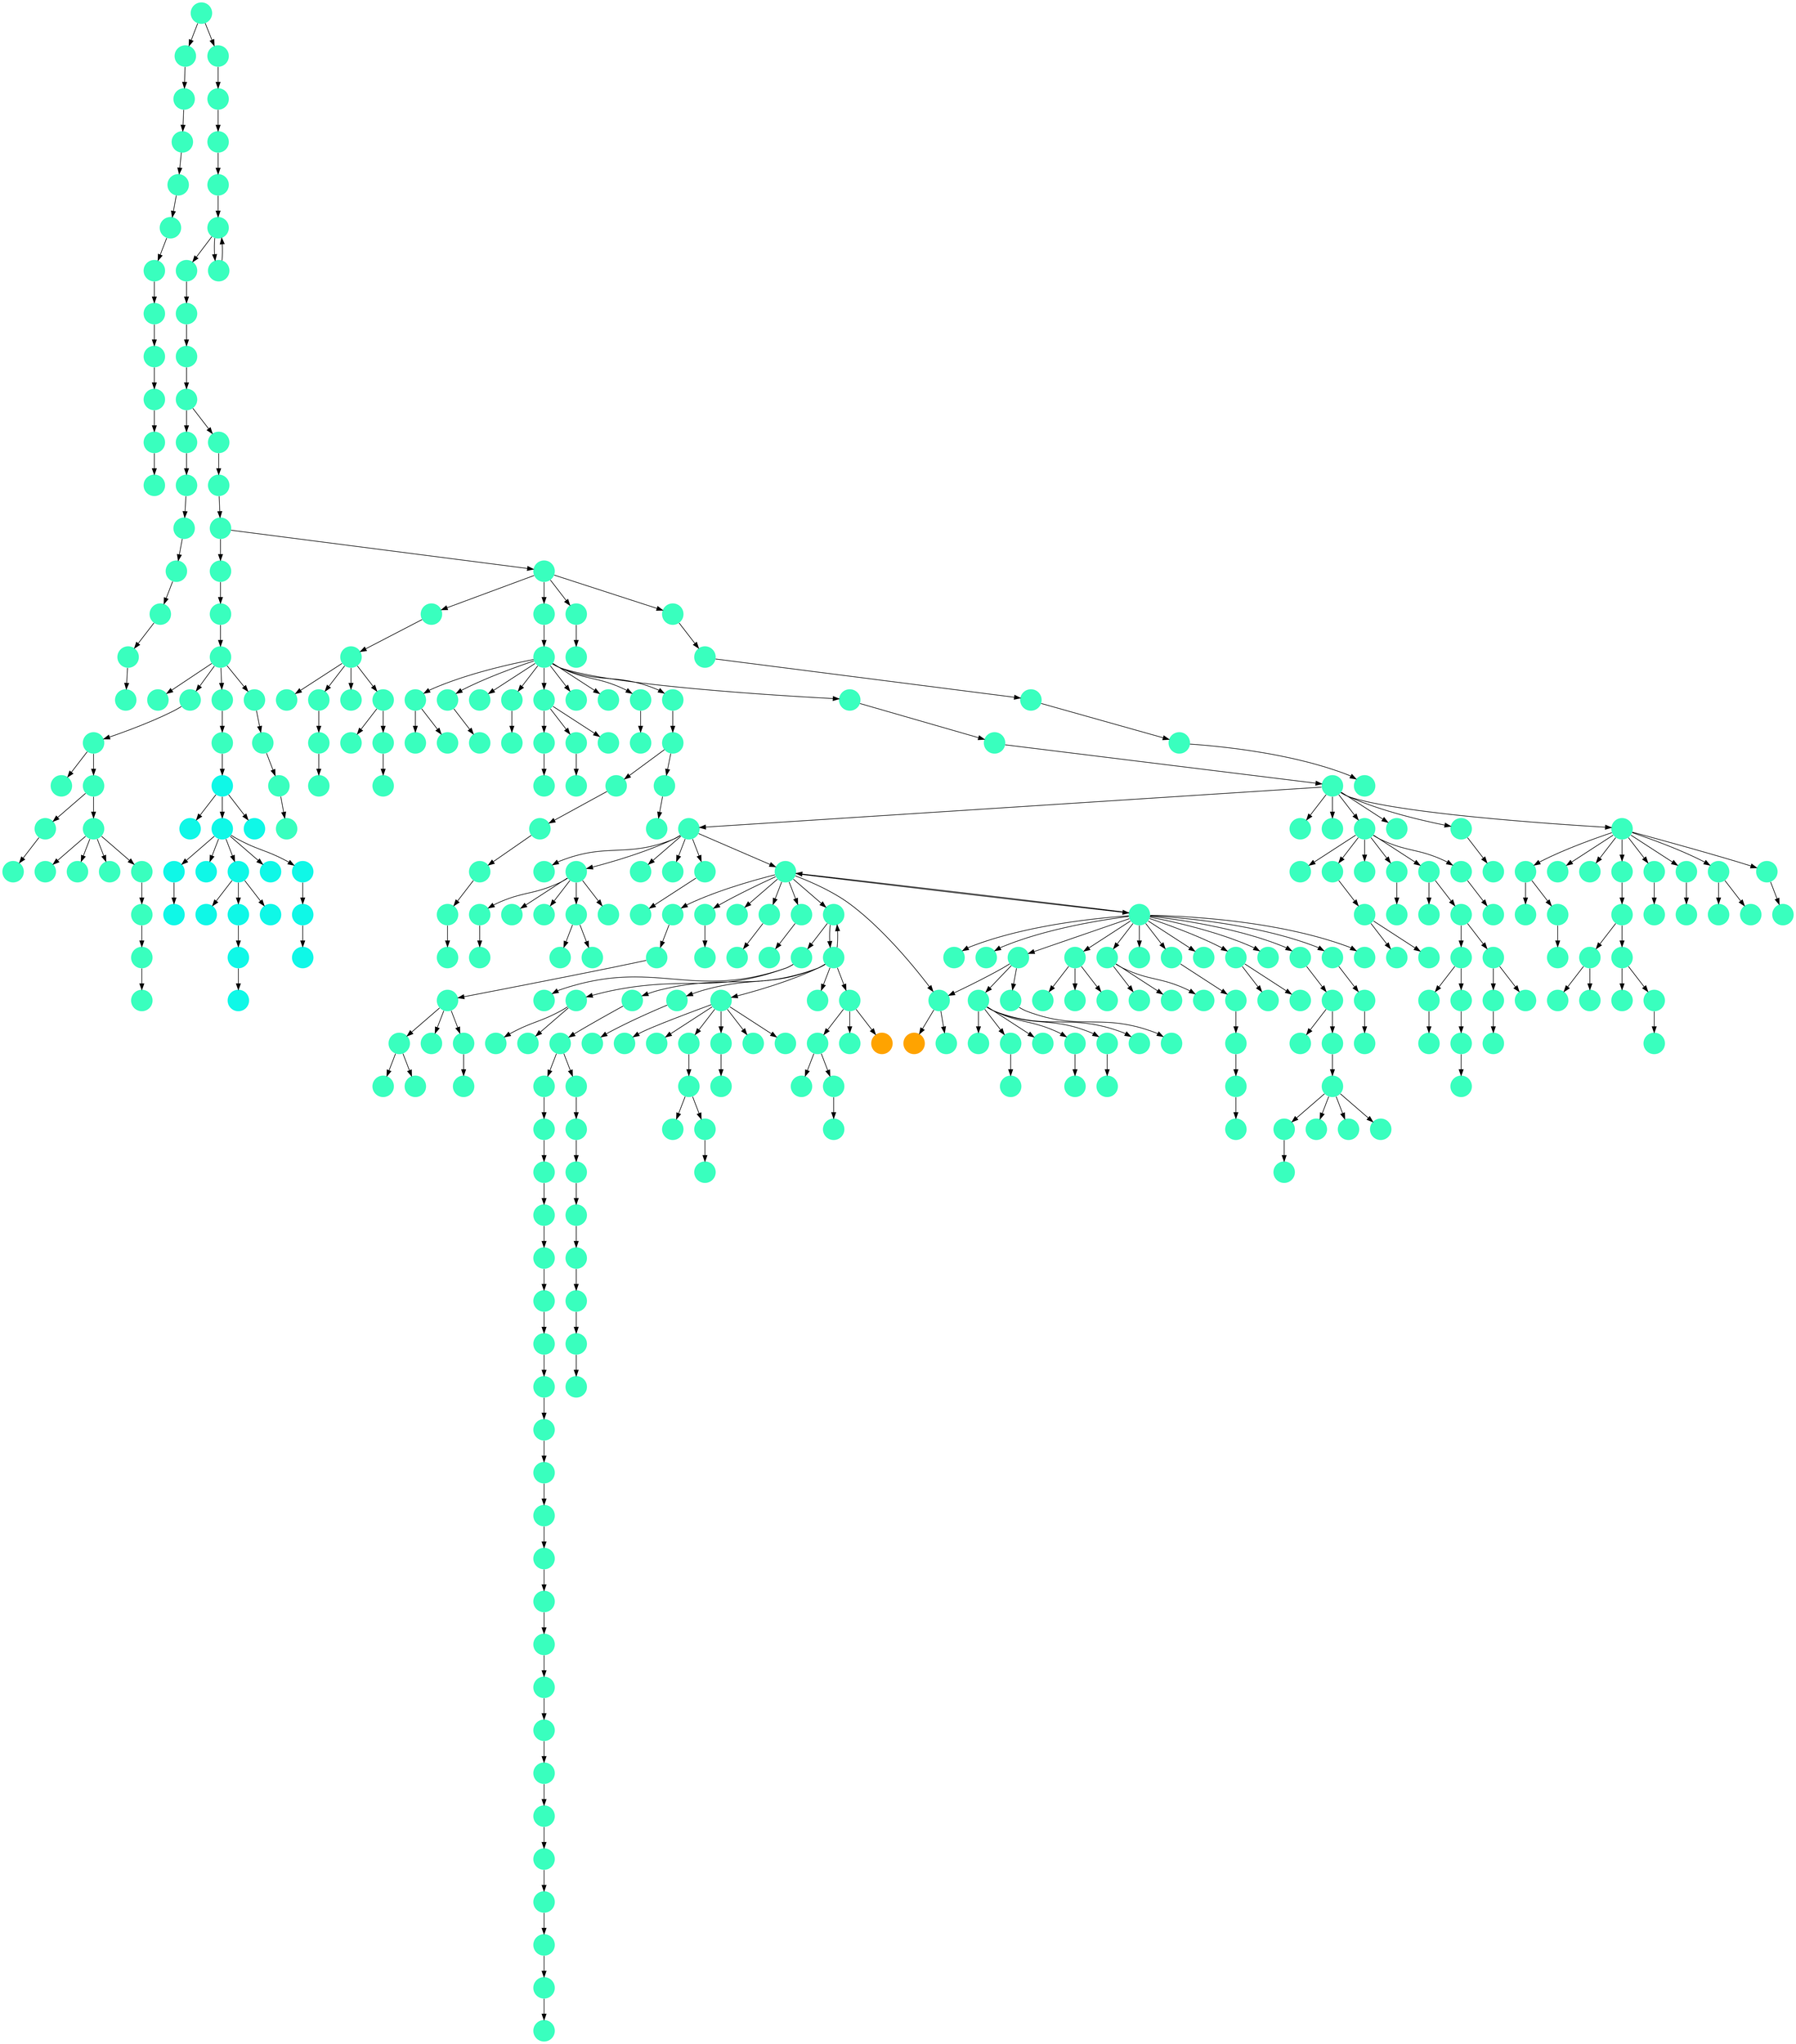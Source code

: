 digraph{
0 [tooltip = "K", penwidth = 0, style = filled, fillcolor = "#39ffbe", shape = circle, label = ""]
1 [tooltip = "K", penwidth = 0, style = filled, fillcolor = "#39ffbe", shape = circle, label = ""]
2 [tooltip = "K", penwidth = 0, style = filled, fillcolor = "#39ffbe", shape = circle, label = ""]
3 [tooltip = "K", penwidth = 0, style = filled, fillcolor = "#39ffbe", shape = circle, label = ""]
4 [tooltip = "K", penwidth = 0, style = filled, fillcolor = "#39ffbe", shape = circle, label = ""]
5 [tooltip = "K", penwidth = 0, style = filled, fillcolor = "#39ffbe", shape = circle, label = ""]
6 [tooltip = "K", penwidth = 0, style = filled, fillcolor = "#39ffbe", shape = circle, label = ""]
7 [tooltip = "K", penwidth = 0, style = filled, fillcolor = "#39ffbe", shape = circle, label = ""]
8 [tooltip = "K", penwidth = 0, style = filled, fillcolor = "#39ffbe", shape = circle, label = ""]
9 [tooltip = "K", penwidth = 0, style = filled, fillcolor = "#39ffbe", shape = circle, label = ""]
10 [tooltip = "K", penwidth = 0, style = filled, fillcolor = "#39ffbe", shape = circle, label = ""]
11 [tooltip = "K", penwidth = 0, style = filled, fillcolor = "#39ffbe", shape = circle, label = ""]
12 [tooltip = "K", penwidth = 0, style = filled, fillcolor = "#39ffbe", shape = circle, label = ""]
13 [tooltip = "K", penwidth = 0, style = filled, fillcolor = "#39ffbe", shape = circle, label = ""]
14 [tooltip = "K", penwidth = 0, style = filled, fillcolor = "#39ffbe", shape = circle, label = ""]
15 [tooltip = "K", penwidth = 0, style = filled, fillcolor = "#39ffbe", shape = circle, label = ""]
16 [tooltip = "K", penwidth = 0, style = filled, fillcolor = "#39ffbe", shape = circle, label = ""]
17 [tooltip = "K", penwidth = 0, style = filled, fillcolor = "#39ffbe", shape = circle, label = ""]
18 [tooltip = "K", penwidth = 0, style = filled, fillcolor = "#39ffbe", shape = circle, label = ""]
19 [tooltip = "K", penwidth = 0, style = filled, fillcolor = "#39ffbe", shape = circle, label = ""]
20 [tooltip = "K", penwidth = 0, style = filled, fillcolor = "#39ffbe", shape = circle, label = ""]
21 [tooltip = "K", penwidth = 0, style = filled, fillcolor = "#39ffbe", shape = circle, label = ""]
22 [tooltip = "K", penwidth = 0, style = filled, fillcolor = "#39ffbe", shape = circle, label = ""]
23 [tooltip = "K", penwidth = 0, style = filled, fillcolor = "#39ffbe", shape = circle, label = ""]
24 [tooltip = "K", penwidth = 0, style = filled, fillcolor = "#39ffbe", shape = circle, label = ""]
25 [tooltip = "K", penwidth = 0, style = filled, fillcolor = "#39ffbe", shape = circle, label = ""]
26 [tooltip = "K", penwidth = 0, style = filled, fillcolor = "#39ffbe", shape = circle, label = ""]
27 [tooltip = "K", penwidth = 0, style = filled, fillcolor = "#39ffbe", shape = circle, label = ""]
28 [tooltip = "K", penwidth = 0, style = filled, fillcolor = "#39ffbe", shape = circle, label = ""]
29 [tooltip = "K", penwidth = 0, style = filled, fillcolor = "#39ffbe", shape = circle, label = ""]
30 [tooltip = "K", penwidth = 0, style = filled, fillcolor = "#39ffbe", shape = circle, label = ""]
31 [tooltip = "K", penwidth = 0, style = filled, fillcolor = "#39ffbe", shape = circle, label = ""]
32 [tooltip = "K", penwidth = 0, style = filled, fillcolor = "#39ffbe", shape = circle, label = ""]
33 [tooltip = "K", penwidth = 0, style = filled, fillcolor = "#39ffbe", shape = circle, label = ""]
34 [tooltip = "K", penwidth = 0, style = filled, fillcolor = "#39ffbe", shape = circle, label = ""]
35 [tooltip = "K", penwidth = 0, style = filled, fillcolor = "#39ffbe", shape = circle, label = ""]
36 [tooltip = "K", penwidth = 0, style = filled, fillcolor = "#39ffbe", shape = circle, label = ""]
37 [tooltip = "K", penwidth = 0, style = filled, fillcolor = "#39ffbe", shape = circle, label = ""]
38 [tooltip = "K", penwidth = 0, style = filled, fillcolor = "#39ffbe", shape = circle, label = ""]
39 [tooltip = "K", penwidth = 0, style = filled, fillcolor = "#39ffbe", shape = circle, label = ""]
40 [tooltip = "K", penwidth = 0, style = filled, fillcolor = "#39ffbe", shape = circle, label = ""]
41 [tooltip = "K", penwidth = 0, style = filled, fillcolor = "#39ffbe", shape = circle, label = ""]
42 [tooltip = "K", penwidth = 0, style = filled, fillcolor = "#39ffbe", shape = circle, label = ""]
43 [tooltip = "K", penwidth = 0, style = filled, fillcolor = "#39ffbe", shape = circle, label = ""]
44 [tooltip = "K", penwidth = 0, style = filled, fillcolor = "#39ffbe", shape = circle, label = ""]
45 [tooltip = "K", penwidth = 0, style = filled, fillcolor = "#39ffbe", shape = circle, label = ""]
46 [tooltip = "K", penwidth = 0, style = filled, fillcolor = "#39ffbe", shape = circle, label = ""]
47 [tooltip = "K", penwidth = 0, style = filled, fillcolor = "#39ffbe", shape = circle, label = ""]
48 [tooltip = "K", penwidth = 0, style = filled, fillcolor = "#39ffbe", shape = circle, label = ""]
49 [tooltip = "K", penwidth = 0, style = filled, fillcolor = "#39ffbe", shape = circle, label = ""]
50 [tooltip = "K", penwidth = 0, style = filled, fillcolor = "#39ffbe", shape = circle, label = ""]
51 [tooltip = "K", penwidth = 0, style = filled, fillcolor = "#39ffbe", shape = circle, label = ""]
52 [tooltip = "K", penwidth = 0, style = filled, fillcolor = "#39ffbe", shape = circle, label = ""]
53 [tooltip = "K", penwidth = 0, style = filled, fillcolor = "#39ffbe", shape = circle, label = ""]
54 [tooltip = "K", penwidth = 0, style = filled, fillcolor = "#39ffbe", shape = circle, label = ""]
55 [tooltip = "K", penwidth = 0, style = filled, fillcolor = "#39ffbe", shape = circle, label = ""]
56 [tooltip = "K", penwidth = 0, style = filled, fillcolor = "#39ffbe", shape = circle, label = ""]
57 [tooltip = "K", penwidth = 0, style = filled, fillcolor = "#39ffbe", shape = circle, label = ""]
58 [tooltip = "K", penwidth = 0, style = filled, fillcolor = "#39ffbe", shape = circle, label = ""]
59 [tooltip = "K", penwidth = 0, style = filled, fillcolor = "#39ffbe", shape = circle, label = ""]
60 [tooltip = "K", penwidth = 0, style = filled, fillcolor = "#39ffbe", shape = circle, label = ""]
61 [tooltip = "K", penwidth = 0, style = filled, fillcolor = "#39ffbe", shape = circle, label = ""]
62 [tooltip = "K", penwidth = 0, style = filled, fillcolor = "#39ffbe", shape = circle, label = ""]
63 [tooltip = "K", penwidth = 0, style = filled, fillcolor = "#39ffbe", shape = circle, label = ""]
64 [tooltip = "K", penwidth = 0, style = filled, fillcolor = "#39ffbe", shape = circle, label = ""]
65 [tooltip = "K", penwidth = 0, style = filled, fillcolor = "#39ffbe", shape = circle, label = ""]
66 [tooltip = "K", penwidth = 0, style = filled, fillcolor = "#39ffbe", shape = circle, label = ""]
67 [tooltip = "K", penwidth = 0, style = filled, fillcolor = "#39ffbe", shape = circle, label = ""]
68 [tooltip = "K", penwidth = 0, style = filled, fillcolor = "#39ffbe", shape = circle, label = ""]
69 [tooltip = "K", penwidth = 0, style = filled, fillcolor = "#39ffbe", shape = circle, label = ""]
70 [tooltip = "K", penwidth = 0, style = filled, fillcolor = "#39ffbe", shape = circle, label = ""]
71 [tooltip = "K", penwidth = 0, style = filled, fillcolor = "#39ffbe", shape = circle, label = ""]
72 [tooltip = "K", penwidth = 0, style = filled, fillcolor = "#39ffbe", shape = circle, label = ""]
73 [tooltip = "K", penwidth = 0, style = filled, fillcolor = "#39ffbe", shape = circle, label = ""]
74 [tooltip = "K", penwidth = 0, style = filled, fillcolor = "#39ffbe", shape = circle, label = ""]
75 [tooltip = "K", penwidth = 0, style = filled, fillcolor = "#39ffbe", shape = circle, label = ""]
76 [tooltip = "K", penwidth = 0, style = filled, fillcolor = "#39ffbe", shape = circle, label = ""]
77 [tooltip = "K", penwidth = 0, style = filled, fillcolor = "#39ffbe", shape = circle, label = ""]
78 [tooltip = "K", penwidth = 0, style = filled, fillcolor = "#39ffbe", shape = circle, label = ""]
79 [tooltip = "K", penwidth = 0, style = filled, fillcolor = "#39ffbe", shape = circle, label = ""]
80 [tooltip = "I", penwidth = 0, style = filled, fillcolor = "#0ff8e7", shape = circle, label = ""]
81 [tooltip = "I", penwidth = 0, style = filled, fillcolor = "#0ff8e7", shape = circle, label = ""]
82 [tooltip = "K", penwidth = 0, style = filled, fillcolor = "#39ffbe", shape = circle, label = ""]
83 [tooltip = "I", penwidth = 0, style = filled, fillcolor = "#0ff8e7", shape = circle, label = ""]
84 [tooltip = "K", penwidth = 0, style = filled, fillcolor = "#39ffbe", shape = circle, label = ""]
85 [tooltip = "I", penwidth = 0, style = filled, fillcolor = "#0ff8e7", shape = circle, label = ""]
86 [tooltip = "I", penwidth = 0, style = filled, fillcolor = "#0ff8e7", shape = circle, label = ""]
87 [tooltip = "K", penwidth = 0, style = filled, fillcolor = "#39ffbe", shape = circle, label = ""]
88 [tooltip = "K", penwidth = 0, style = filled, fillcolor = "#39ffbe", shape = circle, label = ""]
89 [tooltip = "I", penwidth = 0, style = filled, fillcolor = "#0ff8e7", shape = circle, label = ""]
90 [tooltip = "I", penwidth = 0, style = filled, fillcolor = "#0ff8e7", shape = circle, label = ""]
91 [tooltip = "K", penwidth = 0, style = filled, fillcolor = "#39ffbe", shape = circle, label = ""]
92 [tooltip = "I", penwidth = 0, style = filled, fillcolor = "#0ff8e7", shape = circle, label = ""]
93 [tooltip = "K", penwidth = 0, style = filled, fillcolor = "#39ffbe", shape = circle, label = ""]
94 [tooltip = "I", penwidth = 0, style = filled, fillcolor = "#0ff8e7", shape = circle, label = ""]
95 [tooltip = "I", penwidth = 0, style = filled, fillcolor = "#0ff8e7", shape = circle, label = ""]
96 [tooltip = "I", penwidth = 0, style = filled, fillcolor = "#0ff8e7", shape = circle, label = ""]
97 [tooltip = "I", penwidth = 0, style = filled, fillcolor = "#0ff8e7", shape = circle, label = ""]
98 [tooltip = "K", penwidth = 0, style = filled, fillcolor = "#39ffbe", shape = circle, label = ""]
99 [tooltip = "I", penwidth = 0, style = filled, fillcolor = "#0ff8e7", shape = circle, label = ""]
100 [tooltip = "I", penwidth = 0, style = filled, fillcolor = "#0ff8e7", shape = circle, label = ""]
101 [tooltip = "I", penwidth = 0, style = filled, fillcolor = "#0ff8e7", shape = circle, label = ""]
102 [tooltip = "K", penwidth = 0, style = filled, fillcolor = "#39ffbe", shape = circle, label = ""]
103 [tooltip = "I", penwidth = 0, style = filled, fillcolor = "#0ff8e7", shape = circle, label = ""]
104 [tooltip = "I", penwidth = 0, style = filled, fillcolor = "#0ff8e7", shape = circle, label = ""]
105 [tooltip = "K", penwidth = 0, style = filled, fillcolor = "#39ffbe", shape = circle, label = ""]
106 [tooltip = "K", penwidth = 0, style = filled, fillcolor = "#39ffbe", shape = circle, label = ""]
107 [tooltip = "K", penwidth = 0, style = filled, fillcolor = "#39ffbe", shape = circle, label = ""]
108 [tooltip = "K", penwidth = 0, style = filled, fillcolor = "#39ffbe", shape = circle, label = ""]
109 [tooltip = "K", penwidth = 0, style = filled, fillcolor = "#39ffbe", shape = circle, label = ""]
110 [tooltip = "K", penwidth = 0, style = filled, fillcolor = "#39ffbe", shape = circle, label = ""]
111 [tooltip = "K", penwidth = 0, style = filled, fillcolor = "#39ffbe", shape = circle, label = ""]
112 [tooltip = "K", penwidth = 0, style = filled, fillcolor = "#39ffbe", shape = circle, label = ""]
113 [tooltip = "K", penwidth = 0, style = filled, fillcolor = "#39ffbe", shape = circle, label = ""]
114 [tooltip = "K", penwidth = 0, style = filled, fillcolor = "#39ffbe", shape = circle, label = ""]
115 [tooltip = "K", penwidth = 0, style = filled, fillcolor = "#39ffbe", shape = circle, label = ""]
116 [tooltip = "K", penwidth = 0, style = filled, fillcolor = "#39ffbe", shape = circle, label = ""]
117 [tooltip = "K", penwidth = 0, style = filled, fillcolor = "#39ffbe", shape = circle, label = ""]
118 [tooltip = "K", penwidth = 0, style = filled, fillcolor = "#39ffbe", shape = circle, label = ""]
119 [tooltip = "K", penwidth = 0, style = filled, fillcolor = "#39ffbe", shape = circle, label = ""]
120 [tooltip = "K", penwidth = 0, style = filled, fillcolor = "#39ffbe", shape = circle, label = ""]
121 [tooltip = "K", penwidth = 0, style = filled, fillcolor = "#39ffbe", shape = circle, label = ""]
122 [tooltip = "K", penwidth = 0, style = filled, fillcolor = "#39ffbe", shape = circle, label = ""]
123 [tooltip = "K", penwidth = 0, style = filled, fillcolor = "#39ffbe", shape = circle, label = ""]
124 [tooltip = "K", penwidth = 0, style = filled, fillcolor = "#39ffbe", shape = circle, label = ""]
125 [tooltip = "K", penwidth = 0, style = filled, fillcolor = "#39ffbe", shape = circle, label = ""]
126 [tooltip = "K", penwidth = 0, style = filled, fillcolor = "#39ffbe", shape = circle, label = ""]
127 [tooltip = "K", penwidth = 0, style = filled, fillcolor = "#39ffbe", shape = circle, label = ""]
128 [tooltip = "K", penwidth = 0, style = filled, fillcolor = "#39ffbe", shape = circle, label = ""]
129 [tooltip = "K", penwidth = 0, style = filled, fillcolor = "#39ffbe", shape = circle, label = ""]
130 [tooltip = "K", penwidth = 0, style = filled, fillcolor = "#39ffbe", shape = circle, label = ""]
131 [tooltip = "K", penwidth = 0, style = filled, fillcolor = "#39ffbe", shape = circle, label = ""]
132 [tooltip = "K", penwidth = 0, style = filled, fillcolor = "#39ffbe", shape = circle, label = ""]
133 [tooltip = "K", penwidth = 0, style = filled, fillcolor = "#39ffbe", shape = circle, label = ""]
134 [tooltip = "K", penwidth = 0, style = filled, fillcolor = "#39ffbe", shape = circle, label = ""]
135 [tooltip = "K", penwidth = 0, style = filled, fillcolor = "#39ffbe", shape = circle, label = ""]
136 [tooltip = "K", penwidth = 0, style = filled, fillcolor = "#39ffbe", shape = circle, label = ""]
137 [tooltip = "K", penwidth = 0, style = filled, fillcolor = "#39ffbe", shape = circle, label = ""]
138 [tooltip = "K", penwidth = 0, style = filled, fillcolor = "#39ffbe", shape = circle, label = ""]
139 [tooltip = "K", penwidth = 0, style = filled, fillcolor = "#39ffbe", shape = circle, label = ""]
140 [tooltip = "K", penwidth = 0, style = filled, fillcolor = "#39ffbe", shape = circle, label = ""]
141 [tooltip = "K", penwidth = 0, style = filled, fillcolor = "#39ffbe", shape = circle, label = ""]
142 [tooltip = "K", penwidth = 0, style = filled, fillcolor = "#39ffbe", shape = circle, label = ""]
143 [tooltip = "K", penwidth = 0, style = filled, fillcolor = "#39ffbe", shape = circle, label = ""]
144 [tooltip = "K", penwidth = 0, style = filled, fillcolor = "#39ffbe", shape = circle, label = ""]
145 [tooltip = "K", penwidth = 0, style = filled, fillcolor = "#39ffbe", shape = circle, label = ""]
146 [tooltip = "K", penwidth = 0, style = filled, fillcolor = "#39ffbe", shape = circle, label = ""]
147 [tooltip = "K", penwidth = 0, style = filled, fillcolor = "#39ffbe", shape = circle, label = ""]
148 [tooltip = "K", penwidth = 0, style = filled, fillcolor = "#39ffbe", shape = circle, label = ""]
149 [tooltip = "K", penwidth = 0, style = filled, fillcolor = "#39ffbe", shape = circle, label = ""]
150 [tooltip = "K", penwidth = 0, style = filled, fillcolor = "#39ffbe", shape = circle, label = ""]
151 [tooltip = "K", penwidth = 0, style = filled, fillcolor = "#39ffbe", shape = circle, label = ""]
152 [tooltip = "K", penwidth = 0, style = filled, fillcolor = "#39ffbe", shape = circle, label = ""]
153 [tooltip = "K", penwidth = 0, style = filled, fillcolor = "#39ffbe", shape = circle, label = ""]
154 [tooltip = "K", penwidth = 0, style = filled, fillcolor = "#39ffbe", shape = circle, label = ""]
155 [tooltip = "K", penwidth = 0, style = filled, fillcolor = "#39ffbe", shape = circle, label = ""]
156 [tooltip = "K", penwidth = 0, style = filled, fillcolor = "#39ffbe", shape = circle, label = ""]
157 [tooltip = "K", penwidth = 0, style = filled, fillcolor = "#39ffbe", shape = circle, label = ""]
158 [tooltip = "K", penwidth = 0, style = filled, fillcolor = "#39ffbe", shape = circle, label = ""]
159 [tooltip = "K", penwidth = 0, style = filled, fillcolor = "#39ffbe", shape = circle, label = ""]
160 [tooltip = "K", penwidth = 0, style = filled, fillcolor = "#39ffbe", shape = circle, label = ""]
161 [tooltip = "K", penwidth = 0, style = filled, fillcolor = "#39ffbe", shape = circle, label = ""]
162 [tooltip = "K", penwidth = 0, style = filled, fillcolor = "#39ffbe", shape = circle, label = ""]
163 [tooltip = "K", penwidth = 0, style = filled, fillcolor = "#39ffbe", shape = circle, label = ""]
164 [tooltip = "K", penwidth = 0, style = filled, fillcolor = "#39ffbe", shape = circle, label = ""]
165 [tooltip = "K", penwidth = 0, style = filled, fillcolor = "#39ffbe", shape = circle, label = ""]
166 [tooltip = "K", penwidth = 0, style = filled, fillcolor = "#39ffbe", shape = circle, label = ""]
167 [tooltip = "K", penwidth = 0, style = filled, fillcolor = "#39ffbe", shape = circle, label = ""]
168 [tooltip = "K", penwidth = 0, style = filled, fillcolor = "#39ffbe", shape = circle, label = ""]
169 [tooltip = "K", penwidth = 0, style = filled, fillcolor = "#39ffbe", shape = circle, label = ""]
170 [tooltip = "K", penwidth = 0, style = filled, fillcolor = "#39ffbe", shape = circle, label = ""]
171 [tooltip = "K", penwidth = 0, style = filled, fillcolor = "#39ffbe", shape = circle, label = ""]
172 [tooltip = "K", penwidth = 0, style = filled, fillcolor = "#39ffbe", shape = circle, label = ""]
173 [tooltip = "K", penwidth = 0, style = filled, fillcolor = "#39ffbe", shape = circle, label = ""]
174 [tooltip = "K", penwidth = 0, style = filled, fillcolor = "#39ffbe", shape = circle, label = ""]
175 [tooltip = "K", penwidth = 0, style = filled, fillcolor = "#39ffbe", shape = circle, label = ""]
176 [tooltip = "K", penwidth = 0, style = filled, fillcolor = "#39ffbe", shape = circle, label = ""]
177 [tooltip = "K", penwidth = 0, style = filled, fillcolor = "#39ffbe", shape = circle, label = ""]
178 [tooltip = "K", penwidth = 0, style = filled, fillcolor = "#39ffbe", shape = circle, label = ""]
179 [tooltip = "K", penwidth = 0, style = filled, fillcolor = "#39ffbe", shape = circle, label = ""]
180 [tooltip = "K", penwidth = 0, style = filled, fillcolor = "#39ffbe", shape = circle, label = ""]
181 [tooltip = "K", penwidth = 0, style = filled, fillcolor = "#39ffbe", shape = circle, label = ""]
182 [tooltip = "K", penwidth = 0, style = filled, fillcolor = "#39ffbe", shape = circle, label = ""]
183 [tooltip = "K", penwidth = 0, style = filled, fillcolor = "#39ffbe", shape = circle, label = ""]
184 [tooltip = "K", penwidth = 0, style = filled, fillcolor = "#39ffbe", shape = circle, label = ""]
185 [tooltip = "K", penwidth = 0, style = filled, fillcolor = "#39ffbe", shape = circle, label = ""]
186 [tooltip = "K", penwidth = 0, style = filled, fillcolor = "#39ffbe", shape = circle, label = ""]
187 [tooltip = "K", penwidth = 0, style = filled, fillcolor = "#39ffbe", shape = circle, label = ""]
188 [tooltip = "K", penwidth = 0, style = filled, fillcolor = "#39ffbe", shape = circle, label = ""]
189 [tooltip = "K", penwidth = 0, style = filled, fillcolor = "#39ffbe", shape = circle, label = ""]
190 [tooltip = "K", penwidth = 0, style = filled, fillcolor = "#39ffbe", shape = circle, label = ""]
191 [tooltip = "K", penwidth = 0, style = filled, fillcolor = "#39ffbe", shape = circle, label = ""]
192 [tooltip = "K", penwidth = 0, style = filled, fillcolor = "#39ffbe", shape = circle, label = ""]
193 [tooltip = "K", penwidth = 0, style = filled, fillcolor = "#39ffbe", shape = circle, label = ""]
194 [tooltip = "K", penwidth = 0, style = filled, fillcolor = "#39ffbe", shape = circle, label = ""]
195 [tooltip = "K", penwidth = 0, style = filled, fillcolor = "#39ffbe", shape = circle, label = ""]
196 [tooltip = "K", penwidth = 0, style = filled, fillcolor = "#39ffbe", shape = circle, label = ""]
197 [tooltip = "K", penwidth = 0, style = filled, fillcolor = "#39ffbe", shape = circle, label = ""]
198 [tooltip = "K", penwidth = 0, style = filled, fillcolor = "#39ffbe", shape = circle, label = ""]
199 [tooltip = "K", penwidth = 0, style = filled, fillcolor = "#39ffbe", shape = circle, label = ""]
200 [tooltip = "K", penwidth = 0, style = filled, fillcolor = "#39ffbe", shape = circle, label = ""]
201 [tooltip = "K", penwidth = 0, style = filled, fillcolor = "#39ffbe", shape = circle, label = ""]
202 [tooltip = "R", penwidth = 0, style = filled, fillcolor = "#ffa300", shape = circle, label = ""]
203 [tooltip = "K", penwidth = 0, style = filled, fillcolor = "#39ffbe", shape = circle, label = ""]
204 [tooltip = "K", penwidth = 0, style = filled, fillcolor = "#39ffbe", shape = circle, label = ""]
205 [tooltip = "K", penwidth = 0, style = filled, fillcolor = "#39ffbe", shape = circle, label = ""]
206 [tooltip = "K", penwidth = 0, style = filled, fillcolor = "#39ffbe", shape = circle, label = ""]
207 [tooltip = "K", penwidth = 0, style = filled, fillcolor = "#39ffbe", shape = circle, label = ""]
208 [tooltip = "K", penwidth = 0, style = filled, fillcolor = "#39ffbe", shape = circle, label = ""]
209 [tooltip = "K", penwidth = 0, style = filled, fillcolor = "#39ffbe", shape = circle, label = ""]
210 [tooltip = "K", penwidth = 0, style = filled, fillcolor = "#39ffbe", shape = circle, label = ""]
211 [tooltip = "K", penwidth = 0, style = filled, fillcolor = "#39ffbe", shape = circle, label = ""]
212 [tooltip = "K", penwidth = 0, style = filled, fillcolor = "#39ffbe", shape = circle, label = ""]
213 [tooltip = "K", penwidth = 0, style = filled, fillcolor = "#39ffbe", shape = circle, label = ""]
214 [tooltip = "K", penwidth = 0, style = filled, fillcolor = "#39ffbe", shape = circle, label = ""]
215 [tooltip = "K", penwidth = 0, style = filled, fillcolor = "#39ffbe", shape = circle, label = ""]
216 [tooltip = "K", penwidth = 0, style = filled, fillcolor = "#39ffbe", shape = circle, label = ""]
217 [tooltip = "K", penwidth = 0, style = filled, fillcolor = "#39ffbe", shape = circle, label = ""]
218 [tooltip = "K", penwidth = 0, style = filled, fillcolor = "#39ffbe", shape = circle, label = ""]
219 [tooltip = "K", penwidth = 0, style = filled, fillcolor = "#39ffbe", shape = circle, label = ""]
220 [tooltip = "K", penwidth = 0, style = filled, fillcolor = "#39ffbe", shape = circle, label = ""]
221 [tooltip = "K", penwidth = 0, style = filled, fillcolor = "#39ffbe", shape = circle, label = ""]
222 [tooltip = "K", penwidth = 0, style = filled, fillcolor = "#39ffbe", shape = circle, label = ""]
223 [tooltip = "K", penwidth = 0, style = filled, fillcolor = "#39ffbe", shape = circle, label = ""]
224 [tooltip = "K", penwidth = 0, style = filled, fillcolor = "#39ffbe", shape = circle, label = ""]
225 [tooltip = "K", penwidth = 0, style = filled, fillcolor = "#39ffbe", shape = circle, label = ""]
226 [tooltip = "K", penwidth = 0, style = filled, fillcolor = "#39ffbe", shape = circle, label = ""]
227 [tooltip = "K", penwidth = 0, style = filled, fillcolor = "#39ffbe", shape = circle, label = ""]
228 [tooltip = "K", penwidth = 0, style = filled, fillcolor = "#39ffbe", shape = circle, label = ""]
229 [tooltip = "K", penwidth = 0, style = filled, fillcolor = "#39ffbe", shape = circle, label = ""]
230 [tooltip = "K", penwidth = 0, style = filled, fillcolor = "#39ffbe", shape = circle, label = ""]
231 [tooltip = "K", penwidth = 0, style = filled, fillcolor = "#39ffbe", shape = circle, label = ""]
232 [tooltip = "K", penwidth = 0, style = filled, fillcolor = "#39ffbe", shape = circle, label = ""]
233 [tooltip = "K", penwidth = 0, style = filled, fillcolor = "#39ffbe", shape = circle, label = ""]
234 [tooltip = "R", penwidth = 0, style = filled, fillcolor = "#ffa300", shape = circle, label = ""]
235 [tooltip = "K", penwidth = 0, style = filled, fillcolor = "#39ffbe", shape = circle, label = ""]
236 [tooltip = "K", penwidth = 0, style = filled, fillcolor = "#39ffbe", shape = circle, label = ""]
237 [tooltip = "K", penwidth = 0, style = filled, fillcolor = "#39ffbe", shape = circle, label = ""]
238 [tooltip = "K", penwidth = 0, style = filled, fillcolor = "#39ffbe", shape = circle, label = ""]
239 [tooltip = "K", penwidth = 0, style = filled, fillcolor = "#39ffbe", shape = circle, label = ""]
240 [tooltip = "K", penwidth = 0, style = filled, fillcolor = "#39ffbe", shape = circle, label = ""]
241 [tooltip = "K", penwidth = 0, style = filled, fillcolor = "#39ffbe", shape = circle, label = ""]
242 [tooltip = "K", penwidth = 0, style = filled, fillcolor = "#39ffbe", shape = circle, label = ""]
243 [tooltip = "K", penwidth = 0, style = filled, fillcolor = "#39ffbe", shape = circle, label = ""]
244 [tooltip = "K", penwidth = 0, style = filled, fillcolor = "#39ffbe", shape = circle, label = ""]
245 [tooltip = "K", penwidth = 0, style = filled, fillcolor = "#39ffbe", shape = circle, label = ""]
246 [tooltip = "K", penwidth = 0, style = filled, fillcolor = "#39ffbe", shape = circle, label = ""]
247 [tooltip = "K", penwidth = 0, style = filled, fillcolor = "#39ffbe", shape = circle, label = ""]
248 [tooltip = "K", penwidth = 0, style = filled, fillcolor = "#39ffbe", shape = circle, label = ""]
249 [tooltip = "K", penwidth = 0, style = filled, fillcolor = "#39ffbe", shape = circle, label = ""]
250 [tooltip = "K", penwidth = 0, style = filled, fillcolor = "#39ffbe", shape = circle, label = ""]
251 [tooltip = "K", penwidth = 0, style = filled, fillcolor = "#39ffbe", shape = circle, label = ""]
252 [tooltip = "K", penwidth = 0, style = filled, fillcolor = "#39ffbe", shape = circle, label = ""]
253 [tooltip = "K", penwidth = 0, style = filled, fillcolor = "#39ffbe", shape = circle, label = ""]
254 [tooltip = "K", penwidth = 0, style = filled, fillcolor = "#39ffbe", shape = circle, label = ""]
255 [tooltip = "K", penwidth = 0, style = filled, fillcolor = "#39ffbe", shape = circle, label = ""]
256 [tooltip = "K", penwidth = 0, style = filled, fillcolor = "#39ffbe", shape = circle, label = ""]
257 [tooltip = "K", penwidth = 0, style = filled, fillcolor = "#39ffbe", shape = circle, label = ""]
258 [tooltip = "K", penwidth = 0, style = filled, fillcolor = "#39ffbe", shape = circle, label = ""]
259 [tooltip = "K", penwidth = 0, style = filled, fillcolor = "#39ffbe", shape = circle, label = ""]
260 [tooltip = "K", penwidth = 0, style = filled, fillcolor = "#39ffbe", shape = circle, label = ""]
261 [tooltip = "K", penwidth = 0, style = filled, fillcolor = "#39ffbe", shape = circle, label = ""]
262 [tooltip = "K", penwidth = 0, style = filled, fillcolor = "#39ffbe", shape = circle, label = ""]
263 [tooltip = "K", penwidth = 0, style = filled, fillcolor = "#39ffbe", shape = circle, label = ""]
264 [tooltip = "K", penwidth = 0, style = filled, fillcolor = "#39ffbe", shape = circle, label = ""]
265 [tooltip = "K", penwidth = 0, style = filled, fillcolor = "#39ffbe", shape = circle, label = ""]
266 [tooltip = "K", penwidth = 0, style = filled, fillcolor = "#39ffbe", shape = circle, label = ""]
267 [tooltip = "K", penwidth = 0, style = filled, fillcolor = "#39ffbe", shape = circle, label = ""]
268 [tooltip = "K", penwidth = 0, style = filled, fillcolor = "#39ffbe", shape = circle, label = ""]
269 [tooltip = "K", penwidth = 0, style = filled, fillcolor = "#39ffbe", shape = circle, label = ""]
270 [tooltip = "K", penwidth = 0, style = filled, fillcolor = "#39ffbe", shape = circle, label = ""]
271 [tooltip = "K", penwidth = 0, style = filled, fillcolor = "#39ffbe", shape = circle, label = ""]
272 [tooltip = "K", penwidth = 0, style = filled, fillcolor = "#39ffbe", shape = circle, label = ""]
273 [tooltip = "K", penwidth = 0, style = filled, fillcolor = "#39ffbe", shape = circle, label = ""]
274 [tooltip = "K", penwidth = 0, style = filled, fillcolor = "#39ffbe", shape = circle, label = ""]
275 [tooltip = "K", penwidth = 0, style = filled, fillcolor = "#39ffbe", shape = circle, label = ""]
276 [tooltip = "K", penwidth = 0, style = filled, fillcolor = "#39ffbe", shape = circle, label = ""]
277 [tooltip = "K", penwidth = 0, style = filled, fillcolor = "#39ffbe", shape = circle, label = ""]
278 [tooltip = "K", penwidth = 0, style = filled, fillcolor = "#39ffbe", shape = circle, label = ""]
279 [tooltip = "K", penwidth = 0, style = filled, fillcolor = "#39ffbe", shape = circle, label = ""]
280 [tooltip = "K", penwidth = 0, style = filled, fillcolor = "#39ffbe", shape = circle, label = ""]
281 [tooltip = "K", penwidth = 0, style = filled, fillcolor = "#39ffbe", shape = circle, label = ""]
282 [tooltip = "K", penwidth = 0, style = filled, fillcolor = "#39ffbe", shape = circle, label = ""]
283 [tooltip = "K", penwidth = 0, style = filled, fillcolor = "#39ffbe", shape = circle, label = ""]
284 [tooltip = "K", penwidth = 0, style = filled, fillcolor = "#39ffbe", shape = circle, label = ""]
285 [tooltip = "K", penwidth = 0, style = filled, fillcolor = "#39ffbe", shape = circle, label = ""]
286 [tooltip = "K", penwidth = 0, style = filled, fillcolor = "#39ffbe", shape = circle, label = ""]
287 [tooltip = "K", penwidth = 0, style = filled, fillcolor = "#39ffbe", shape = circle, label = ""]
288 [tooltip = "K", penwidth = 0, style = filled, fillcolor = "#39ffbe", shape = circle, label = ""]
289 [tooltip = "K", penwidth = 0, style = filled, fillcolor = "#39ffbe", shape = circle, label = ""]
290 [tooltip = "K", penwidth = 0, style = filled, fillcolor = "#39ffbe", shape = circle, label = ""]
291 [tooltip = "K", penwidth = 0, style = filled, fillcolor = "#39ffbe", shape = circle, label = ""]
292 [tooltip = "K", penwidth = 0, style = filled, fillcolor = "#39ffbe", shape = circle, label = ""]
293 [tooltip = "K", penwidth = 0, style = filled, fillcolor = "#39ffbe", shape = circle, label = ""]
294 [tooltip = "K", penwidth = 0, style = filled, fillcolor = "#39ffbe", shape = circle, label = ""]
295 [tooltip = "K", penwidth = 0, style = filled, fillcolor = "#39ffbe", shape = circle, label = ""]
296 [tooltip = "K", penwidth = 0, style = filled, fillcolor = "#39ffbe", shape = circle, label = ""]
297 [tooltip = "K", penwidth = 0, style = filled, fillcolor = "#39ffbe", shape = circle, label = ""]
298 [tooltip = "K", penwidth = 0, style = filled, fillcolor = "#39ffbe", shape = circle, label = ""]
299 [tooltip = "K", penwidth = 0, style = filled, fillcolor = "#39ffbe", shape = circle, label = ""]
300 [tooltip = "K", penwidth = 0, style = filled, fillcolor = "#39ffbe", shape = circle, label = ""]
301 [tooltip = "K", penwidth = 0, style = filled, fillcolor = "#39ffbe", shape = circle, label = ""]
302 [tooltip = "K", penwidth = 0, style = filled, fillcolor = "#39ffbe", shape = circle, label = ""]
303 [tooltip = "K", penwidth = 0, style = filled, fillcolor = "#39ffbe", shape = circle, label = ""]
304 [tooltip = "K", penwidth = 0, style = filled, fillcolor = "#39ffbe", shape = circle, label = ""]
305 [tooltip = "K", penwidth = 0, style = filled, fillcolor = "#39ffbe", shape = circle, label = ""]
306 [tooltip = "K", penwidth = 0, style = filled, fillcolor = "#39ffbe", shape = circle, label = ""]
307 [tooltip = "K", penwidth = 0, style = filled, fillcolor = "#39ffbe", shape = circle, label = ""]
308 [tooltip = "K", penwidth = 0, style = filled, fillcolor = "#39ffbe", shape = circle, label = ""]
309 [tooltip = "K", penwidth = 0, style = filled, fillcolor = "#39ffbe", shape = circle, label = ""]
310 [tooltip = "K", penwidth = 0, style = filled, fillcolor = "#39ffbe", shape = circle, label = ""]
311 [tooltip = "K", penwidth = 0, style = filled, fillcolor = "#39ffbe", shape = circle, label = ""]
312 [tooltip = "K", penwidth = 0, style = filled, fillcolor = "#39ffbe", shape = circle, label = ""]
313 [tooltip = "K", penwidth = 0, style = filled, fillcolor = "#39ffbe", shape = circle, label = ""]
314 [tooltip = "K", penwidth = 0, style = filled, fillcolor = "#39ffbe", shape = circle, label = ""]
315 [tooltip = "K", penwidth = 0, style = filled, fillcolor = "#39ffbe", shape = circle, label = ""]
316 [tooltip = "K", penwidth = 0, style = filled, fillcolor = "#39ffbe", shape = circle, label = ""]
317 [tooltip = "K", penwidth = 0, style = filled, fillcolor = "#39ffbe", shape = circle, label = ""]
318 [tooltip = "K", penwidth = 0, style = filled, fillcolor = "#39ffbe", shape = circle, label = ""]
319 [tooltip = "K", penwidth = 0, style = filled, fillcolor = "#39ffbe", shape = circle, label = ""]
320 [tooltip = "K", penwidth = 0, style = filled, fillcolor = "#39ffbe", shape = circle, label = ""]
321 [tooltip = "K", penwidth = 0, style = filled, fillcolor = "#39ffbe", shape = circle, label = ""]
322 [tooltip = "K", penwidth = 0, style = filled, fillcolor = "#39ffbe", shape = circle, label = ""]
323 [tooltip = "K", penwidth = 0, style = filled, fillcolor = "#39ffbe", shape = circle, label = ""]
265 -> 282
95 -> 100
70 -> 124
170 -> 228
87 -> 305
14 -> 4
313 -> 152
170 -> 287
289 -> 292
214 -> 256
30 -> 60
9 -> 151
49 -> 45
32 -> 31
75 -> 47
176 -> 217
30 -> 132
140 -> 137
28 -> 7
37 -> 62
151 -> 164
290 -> 285
54 -> 138
89 -> 94
59 -> 315
36 -> 8
300 -> 301
77 -> 74
72 -> 53
195 -> 254
2 -> 42
154 -> 175
248 -> 174
157 -> 268
229 -> 187
220 -> 161
88 -> 98
156 -> 192
32 -> 41
112 -> 88
106 -> 109
128 -> 129
292 -> 295
127 -> 72
28 -> 27
228 -> 165
113 -> 125
9 -> 3
231 -> 216
254 -> 193
167 -> 242
21 -> 227
80 -> 97
88 -> 93
322 -> 321
177 -> 204
136 -> 134
157 -> 210
24 -> 11
217 -> 195
236 -> 246
8 -> 199
188 -> 248
47 -> 77
151 -> 176
316 -> 318
85 -> 96
213 -> 56
243 -> 167
279 -> 283
170 -> 275
177 -> 257
224 -> 226
266 -> 274
111 -> 107
253 -> 236
59 -> 58
43 -> 52
9 -> 38
312 -> 311
170 -> 151
87 -> 91
73 -> 57
64 -> 55
132 -> 189
72 -> 135
309 -> 307
87 -> 299
157 -> 244
30 -> 126
63 -> 16
30 -> 136
166 -> 44
157 -> 182
7 -> 51
191 -> 214
37 -> 319
221 -> 258
69 -> 21
85 -> 80
156 -> 224
279 -> 272
237 -> 251
154 -> 172
30 -> 70
65 -> 66
151 -> 211
154 -> 309
300 -> 87
61 -> 232
0 -> 6
152 -> 241
88 -> 102
190 -> 50
40 -> 127
146 -> 144
190 -> 218
30 -> 48
30 -> 133
227 -> 169
70 -> 276
218 -> 36
32 -> 65
80 -> 81
226 -> 253
151 -> 229
26 -> 141
308 -> 310
177 -> 284
80 -> 104
165 -> 173
32 -> 39
0 -> 18
5 -> 46
211 -> 194
99 -> 89
141 -> 147
153 -> 162
67 -> 17
135 -> 119
163 -> 184
0 -> 59
156 -> 164
30 -> 15
151 -> 170
308 -> 312
177 -> 266
298 -> 304
295 -> 294
24 -> 316
107 -> 250
280 -> 281
192 -> 198
245 -> 191
276 -> 271
15 -> 130
192 -> 243
0 -> 2
243 -> 181
56 -> 73
151 -> 179
170 -> 261
165 -> 197
288 -> 207
161 -> 183
235 -> 220
72 -> 267
201 -> 259
204 -> 200
5 -> 13
30 -> 221
80 -> 92
178 -> 263
154 -> 168
0 -> 43
39 -> 37
134 -> 24
301 -> 296
183 -> 219
5 -> 14
135 -> 121
104 -> 101
88 -> 106
251 -> 317
24 -> 9
141 -> 140
222 -> 314
87 -> 298
279 -> 273
40 -> 33
5 -> 49
101 -> 103
156 -> 154
49 -> 20
150 -> 142
239 -> 308
151 -> 209
0 -> 240
207 -> 231
170 -> 215
293 -> 79
209 -> 206
178 -> 202
154 -> 239
124 -> 114
81 -> 83
195 -> 163
306 -> 303
233 -> 213
113 -> 128
174 -> 71
140 -> 143
131 -> 30
53 -> 29
208 -> 225
280 -> 238
277 -> 260
199 -> 245
154 -> 203
214 -> 40
171 -> 110
30 -> 115
54 -> 28
79 -> 78
50 -> 190
162 -> 155
0 -> 34
0 -> 26
129 -> 322
9 -> 64
241 -> 230
80 -> 95
252 -> 208
72 -> 117
246 -> 233
74 -> 1
244 -> 160
108 -> 82
70 -> 120
255 -> 249
84 -> 105
156 -> 186
275 -> 277
195 -> 196
197 -> 157
164 -> 153
40 -> 131
9 -> 35
138 -> 139
177 -> 265
67 -> 54
226 -> 255
170 -> 237
232 -> 252
177 -> 286
33 -> 159
61 -> 171
138 -> 149
102 -> 306
149 -> 150
285 -> 291
201 -> 180
34 -> 19
24 -> 0
93 -> 293
170 -> 201
121 -> 122
147 -> 146
60 -> 116
163 -> 205
240 -> 158
40 -> 75
162 -> 212
32 -> 76
250 -> 166
5 -> 25
95 -> 86
256 -> 112
151 -> 178
24 -> 23
280 -> 262
95 -> 99
16 -> 235
109 -> 85
199 -> 290
294 -> 270
321 -> 320
170 -> 264
275 -> 178
76 -> 12
249 -> 222
153 -> 223
291 -> 288
156 -> 247
147 -> 145
2 -> 10
170 -> 323
170 -> 289
110 -> 84
304 -> 302
302 -> 297
24 -> 68
219 -> 188
314 -> 313
125 -> 123
85 -> 90
29 -> 118
306 -> 300
164 -> 156
82 -> 111
133 -> 113
170 -> 269
275 -> 177
230 -> 63
221 -> 278
170 -> 280
71 -> 69
139 -> 148
192 -> 234
42 -> 22
170 -> 279
9 -> 5
32 -> 67
24 -> 32
225 -> 190
105 -> 108
247 -> 185
}